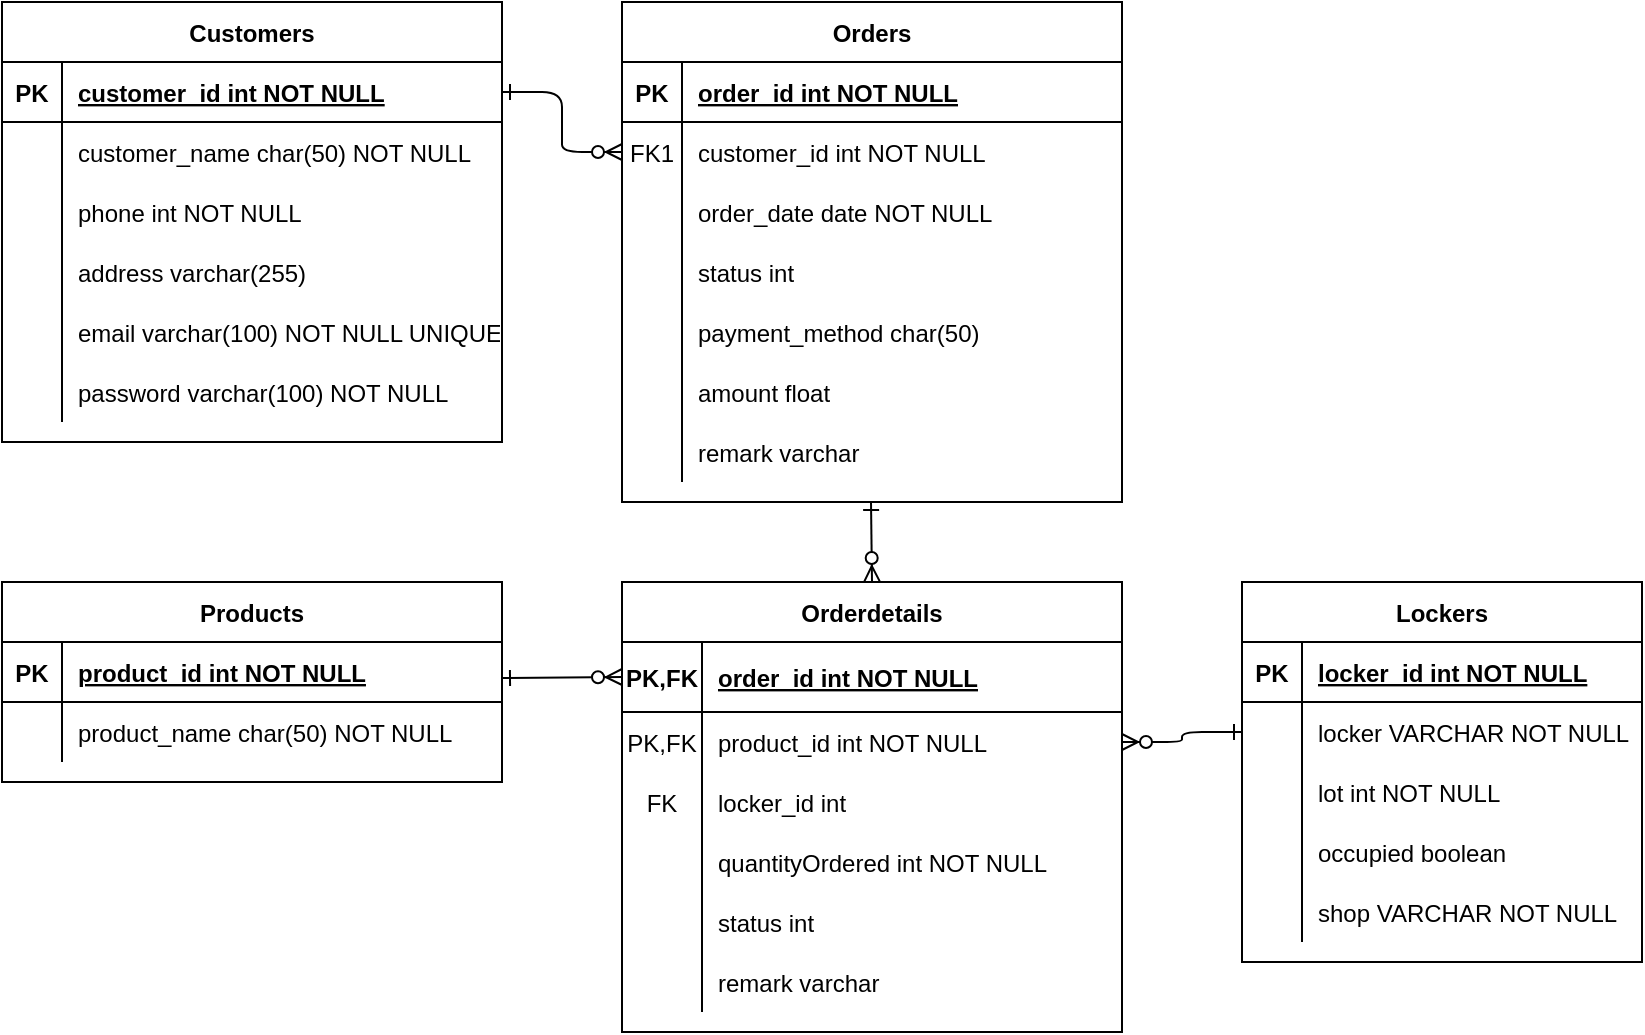 <mxfile version="13.7.3" type="device"><diagram id="grjkItqrMykEuJ32szFW" name="Page-2"><mxGraphModel dx="1326" dy="806" grid="1" gridSize="10" guides="1" tooltips="1" connect="1" arrows="1" fold="1" page="1" pageScale="1" pageWidth="850" pageHeight="1100" math="0" shadow="0"><root><mxCell id="0"/><mxCell id="1" parent="0"/><mxCell id="LS-kDcIeVGVTbDfE-FYb-1" value="" style="edgeStyle=entityRelationEdgeStyle;endArrow=ERzeroToMany;startArrow=ERone;endFill=1;startFill=0;" parent="1" source="LS-kDcIeVGVTbDfE-FYb-39" target="LS-kDcIeVGVTbDfE-FYb-7" edge="1"><mxGeometry width="100" height="100" relative="1" as="geometry"><mxPoint x="230" y="680" as="sourcePoint"/><mxPoint x="330" y="580" as="targetPoint"/></mxGeometry></mxCell><mxCell id="LS-kDcIeVGVTbDfE-FYb-2" value="" style="edgeStyle=orthogonalEdgeStyle;endArrow=ERzeroToMany;startArrow=ERone;endFill=1;startFill=0;exitX=0;exitY=0.5;exitDx=0;exitDy=0;entryX=1;entryY=0.5;entryDx=0;entryDy=0;" parent="1" source="LS-kDcIeVGVTbDfE-FYb-32" target="LS-kDcIeVGVTbDfE-FYb-58" edge="1"><mxGeometry width="100" height="100" relative="1" as="geometry"><mxPoint x="290" y="110" as="sourcePoint"/><mxPoint x="630" y="115" as="targetPoint"/></mxGeometry></mxCell><mxCell id="LS-kDcIeVGVTbDfE-FYb-3" value="Orders" style="shape=table;startSize=30;container=1;collapsible=1;childLayout=tableLayout;fixedRows=1;rowLines=0;fontStyle=1;align=center;resizeLast=1;" parent="1" vertex="1"><mxGeometry x="320" y="80" width="250" height="250" as="geometry"/></mxCell><mxCell id="LS-kDcIeVGVTbDfE-FYb-4" value="" style="shape=partialRectangle;collapsible=0;dropTarget=0;pointerEvents=0;fillColor=none;points=[[0,0.5],[1,0.5]];portConstraint=eastwest;top=0;left=0;right=0;bottom=1;" parent="LS-kDcIeVGVTbDfE-FYb-3" vertex="1"><mxGeometry y="30" width="250" height="30" as="geometry"/></mxCell><mxCell id="LS-kDcIeVGVTbDfE-FYb-5" value="PK" style="shape=partialRectangle;overflow=hidden;connectable=0;fillColor=none;top=0;left=0;bottom=0;right=0;fontStyle=1;" parent="LS-kDcIeVGVTbDfE-FYb-4" vertex="1"><mxGeometry width="30" height="30" as="geometry"><mxRectangle width="30" height="30" as="alternateBounds"/></mxGeometry></mxCell><mxCell id="LS-kDcIeVGVTbDfE-FYb-6" value="order_id int NOT NULL " style="shape=partialRectangle;overflow=hidden;connectable=0;fillColor=none;top=0;left=0;bottom=0;right=0;align=left;spacingLeft=6;fontStyle=5;" parent="LS-kDcIeVGVTbDfE-FYb-4" vertex="1"><mxGeometry x="30" width="220" height="30" as="geometry"><mxRectangle width="220" height="30" as="alternateBounds"/></mxGeometry></mxCell><mxCell id="LS-kDcIeVGVTbDfE-FYb-7" value="" style="shape=partialRectangle;collapsible=0;dropTarget=0;pointerEvents=0;fillColor=none;points=[[0,0.5],[1,0.5]];portConstraint=eastwest;top=0;left=0;right=0;bottom=0;" parent="LS-kDcIeVGVTbDfE-FYb-3" vertex="1"><mxGeometry y="60" width="250" height="30" as="geometry"/></mxCell><mxCell id="LS-kDcIeVGVTbDfE-FYb-8" value="FK1" style="shape=partialRectangle;overflow=hidden;connectable=0;fillColor=none;top=0;left=0;bottom=0;right=0;" parent="LS-kDcIeVGVTbDfE-FYb-7" vertex="1"><mxGeometry width="30" height="30" as="geometry"><mxRectangle width="30" height="30" as="alternateBounds"/></mxGeometry></mxCell><mxCell id="LS-kDcIeVGVTbDfE-FYb-9" value="customer_id int NOT NULL" style="shape=partialRectangle;overflow=hidden;connectable=0;fillColor=none;top=0;left=0;bottom=0;right=0;align=left;spacingLeft=6;" parent="LS-kDcIeVGVTbDfE-FYb-7" vertex="1"><mxGeometry x="30" width="220" height="30" as="geometry"><mxRectangle width="220" height="30" as="alternateBounds"/></mxGeometry></mxCell><mxCell id="LS-kDcIeVGVTbDfE-FYb-13" value="" style="shape=partialRectangle;collapsible=0;dropTarget=0;pointerEvents=0;fillColor=none;points=[[0,0.5],[1,0.5]];portConstraint=eastwest;top=0;left=0;right=0;bottom=0;" parent="LS-kDcIeVGVTbDfE-FYb-3" vertex="1"><mxGeometry y="90" width="250" height="30" as="geometry"/></mxCell><mxCell id="LS-kDcIeVGVTbDfE-FYb-14" value="" style="shape=partialRectangle;overflow=hidden;connectable=0;fillColor=none;top=0;left=0;bottom=0;right=0;" parent="LS-kDcIeVGVTbDfE-FYb-13" vertex="1"><mxGeometry width="30" height="30" as="geometry"><mxRectangle width="30" height="30" as="alternateBounds"/></mxGeometry></mxCell><mxCell id="LS-kDcIeVGVTbDfE-FYb-15" value="order_date date NOT NULL" style="shape=partialRectangle;overflow=hidden;connectable=0;fillColor=none;top=0;left=0;bottom=0;right=0;align=left;spacingLeft=6;" parent="LS-kDcIeVGVTbDfE-FYb-13" vertex="1"><mxGeometry x="30" width="220" height="30" as="geometry"><mxRectangle width="220" height="30" as="alternateBounds"/></mxGeometry></mxCell><mxCell id="LS-kDcIeVGVTbDfE-FYb-16" value="" style="shape=partialRectangle;collapsible=0;dropTarget=0;pointerEvents=0;fillColor=none;points=[[0,0.5],[1,0.5]];portConstraint=eastwest;top=0;left=0;right=0;bottom=0;" parent="LS-kDcIeVGVTbDfE-FYb-3" vertex="1"><mxGeometry y="120" width="250" height="30" as="geometry"/></mxCell><mxCell id="LS-kDcIeVGVTbDfE-FYb-17" value="" style="shape=partialRectangle;overflow=hidden;connectable=0;fillColor=none;top=0;left=0;bottom=0;right=0;" parent="LS-kDcIeVGVTbDfE-FYb-16" vertex="1"><mxGeometry width="30" height="30" as="geometry"><mxRectangle width="30" height="30" as="alternateBounds"/></mxGeometry></mxCell><mxCell id="LS-kDcIeVGVTbDfE-FYb-18" value="status int" style="shape=partialRectangle;overflow=hidden;connectable=0;fillColor=none;top=0;left=0;bottom=0;right=0;align=left;spacingLeft=6;" parent="LS-kDcIeVGVTbDfE-FYb-16" vertex="1"><mxGeometry x="30" width="220" height="30" as="geometry"><mxRectangle width="220" height="30" as="alternateBounds"/></mxGeometry></mxCell><mxCell id="LS-kDcIeVGVTbDfE-FYb-19" value="" style="shape=partialRectangle;collapsible=0;dropTarget=0;pointerEvents=0;fillColor=none;points=[[0,0.5],[1,0.5]];portConstraint=eastwest;top=0;left=0;right=0;bottom=0;" parent="LS-kDcIeVGVTbDfE-FYb-3" vertex="1"><mxGeometry y="150" width="250" height="30" as="geometry"/></mxCell><mxCell id="LS-kDcIeVGVTbDfE-FYb-20" value="" style="shape=partialRectangle;overflow=hidden;connectable=0;fillColor=none;top=0;left=0;bottom=0;right=0;" parent="LS-kDcIeVGVTbDfE-FYb-19" vertex="1"><mxGeometry width="30" height="30" as="geometry"><mxRectangle width="30" height="30" as="alternateBounds"/></mxGeometry></mxCell><mxCell id="LS-kDcIeVGVTbDfE-FYb-21" value="payment_method char(50)" style="shape=partialRectangle;overflow=hidden;connectable=0;fillColor=none;top=0;left=0;bottom=0;right=0;align=left;spacingLeft=6;" parent="LS-kDcIeVGVTbDfE-FYb-19" vertex="1"><mxGeometry x="30" width="220" height="30" as="geometry"><mxRectangle width="220" height="30" as="alternateBounds"/></mxGeometry></mxCell><mxCell id="LS-kDcIeVGVTbDfE-FYb-22" value="" style="shape=partialRectangle;collapsible=0;dropTarget=0;pointerEvents=0;fillColor=none;points=[[0,0.5],[1,0.5]];portConstraint=eastwest;top=0;left=0;right=0;bottom=0;" parent="LS-kDcIeVGVTbDfE-FYb-3" vertex="1"><mxGeometry y="180" width="250" height="30" as="geometry"/></mxCell><mxCell id="LS-kDcIeVGVTbDfE-FYb-23" value="" style="shape=partialRectangle;overflow=hidden;connectable=0;fillColor=none;top=0;left=0;bottom=0;right=0;" parent="LS-kDcIeVGVTbDfE-FYb-22" vertex="1"><mxGeometry width="30" height="30" as="geometry"><mxRectangle width="30" height="30" as="alternateBounds"/></mxGeometry></mxCell><mxCell id="LS-kDcIeVGVTbDfE-FYb-24" value="amount float" style="shape=partialRectangle;overflow=hidden;connectable=0;fillColor=none;top=0;left=0;bottom=0;right=0;align=left;spacingLeft=6;" parent="LS-kDcIeVGVTbDfE-FYb-22" vertex="1"><mxGeometry x="30" width="220" height="30" as="geometry"><mxRectangle width="220" height="30" as="alternateBounds"/></mxGeometry></mxCell><mxCell id="LS-kDcIeVGVTbDfE-FYb-25" value="" style="shape=partialRectangle;collapsible=0;dropTarget=0;pointerEvents=0;fillColor=none;points=[[0,0.5],[1,0.5]];portConstraint=eastwest;top=0;left=0;right=0;bottom=0;" parent="LS-kDcIeVGVTbDfE-FYb-3" vertex="1"><mxGeometry y="210" width="250" height="30" as="geometry"/></mxCell><mxCell id="LS-kDcIeVGVTbDfE-FYb-26" value="" style="shape=partialRectangle;overflow=hidden;connectable=0;fillColor=none;top=0;left=0;bottom=0;right=0;" parent="LS-kDcIeVGVTbDfE-FYb-25" vertex="1"><mxGeometry width="30" height="30" as="geometry"><mxRectangle width="30" height="30" as="alternateBounds"/></mxGeometry></mxCell><mxCell id="LS-kDcIeVGVTbDfE-FYb-27" value="remark varchar" style="shape=partialRectangle;overflow=hidden;connectable=0;fillColor=none;top=0;left=0;bottom=0;right=0;align=left;spacingLeft=6;" parent="LS-kDcIeVGVTbDfE-FYb-25" vertex="1"><mxGeometry x="30" width="220" height="30" as="geometry"><mxRectangle width="220" height="30" as="alternateBounds"/></mxGeometry></mxCell><mxCell id="LS-kDcIeVGVTbDfE-FYb-28" value="Lockers" style="shape=table;startSize=30;container=1;collapsible=1;childLayout=tableLayout;fixedRows=1;rowLines=0;fontStyle=1;align=center;resizeLast=1;" parent="1" vertex="1"><mxGeometry x="630" y="370" width="200" height="190" as="geometry"/></mxCell><mxCell id="LS-kDcIeVGVTbDfE-FYb-29" value="" style="shape=partialRectangle;collapsible=0;dropTarget=0;pointerEvents=0;fillColor=none;points=[[0,0.5],[1,0.5]];portConstraint=eastwest;top=0;left=0;right=0;bottom=1;" parent="LS-kDcIeVGVTbDfE-FYb-28" vertex="1"><mxGeometry y="30" width="200" height="30" as="geometry"/></mxCell><mxCell id="LS-kDcIeVGVTbDfE-FYb-30" value="PK" style="shape=partialRectangle;overflow=hidden;connectable=0;fillColor=none;top=0;left=0;bottom=0;right=0;fontStyle=1;" parent="LS-kDcIeVGVTbDfE-FYb-29" vertex="1"><mxGeometry width="30" height="30" as="geometry"><mxRectangle width="30" height="30" as="alternateBounds"/></mxGeometry></mxCell><mxCell id="LS-kDcIeVGVTbDfE-FYb-31" value="locker_id int NOT NULL " style="shape=partialRectangle;overflow=hidden;connectable=0;fillColor=none;top=0;left=0;bottom=0;right=0;align=left;spacingLeft=6;fontStyle=5;" parent="LS-kDcIeVGVTbDfE-FYb-29" vertex="1"><mxGeometry x="30" width="170" height="30" as="geometry"><mxRectangle width="170" height="30" as="alternateBounds"/></mxGeometry></mxCell><mxCell id="LS-kDcIeVGVTbDfE-FYb-32" value="" style="shape=partialRectangle;collapsible=0;dropTarget=0;pointerEvents=0;fillColor=none;points=[[0,0.5],[1,0.5]];portConstraint=eastwest;top=0;left=0;right=0;bottom=0;" parent="LS-kDcIeVGVTbDfE-FYb-28" vertex="1"><mxGeometry y="60" width="200" height="30" as="geometry"/></mxCell><mxCell id="LS-kDcIeVGVTbDfE-FYb-33" value="" style="shape=partialRectangle;overflow=hidden;connectable=0;fillColor=none;top=0;left=0;bottom=0;right=0;" parent="LS-kDcIeVGVTbDfE-FYb-32" vertex="1"><mxGeometry width="30" height="30" as="geometry"><mxRectangle width="30" height="30" as="alternateBounds"/></mxGeometry></mxCell><mxCell id="LS-kDcIeVGVTbDfE-FYb-34" value="locker VARCHAR NOT NULL" style="shape=partialRectangle;overflow=hidden;connectable=0;fillColor=none;top=0;left=0;bottom=0;right=0;align=left;spacingLeft=6;" parent="LS-kDcIeVGVTbDfE-FYb-32" vertex="1"><mxGeometry x="30" width="170" height="30" as="geometry"><mxRectangle width="170" height="30" as="alternateBounds"/></mxGeometry></mxCell><mxCell id="MwimiE2lB3HSXXo6XYTn-4" value="" style="shape=partialRectangle;collapsible=0;dropTarget=0;pointerEvents=0;fillColor=none;points=[[0,0.5],[1,0.5]];portConstraint=eastwest;top=0;left=0;right=0;bottom=0;" parent="LS-kDcIeVGVTbDfE-FYb-28" vertex="1"><mxGeometry y="90" width="200" height="30" as="geometry"/></mxCell><mxCell id="MwimiE2lB3HSXXo6XYTn-5" value="" style="shape=partialRectangle;overflow=hidden;connectable=0;fillColor=none;top=0;left=0;bottom=0;right=0;" parent="MwimiE2lB3HSXXo6XYTn-4" vertex="1"><mxGeometry width="30" height="30" as="geometry"><mxRectangle width="30" height="30" as="alternateBounds"/></mxGeometry></mxCell><mxCell id="MwimiE2lB3HSXXo6XYTn-6" value="lot int NOT NULL" style="shape=partialRectangle;overflow=hidden;connectable=0;fillColor=none;top=0;left=0;bottom=0;right=0;align=left;spacingLeft=6;" parent="MwimiE2lB3HSXXo6XYTn-4" vertex="1"><mxGeometry x="30" width="170" height="30" as="geometry"><mxRectangle width="170" height="30" as="alternateBounds"/></mxGeometry></mxCell><mxCell id="LS-kDcIeVGVTbDfE-FYb-35" value="" style="shape=partialRectangle;collapsible=0;dropTarget=0;pointerEvents=0;fillColor=none;points=[[0,0.5],[1,0.5]];portConstraint=eastwest;top=0;left=0;right=0;bottom=0;" parent="LS-kDcIeVGVTbDfE-FYb-28" vertex="1"><mxGeometry y="120" width="200" height="30" as="geometry"/></mxCell><mxCell id="LS-kDcIeVGVTbDfE-FYb-36" value="" style="shape=partialRectangle;overflow=hidden;connectable=0;fillColor=none;top=0;left=0;bottom=0;right=0;" parent="LS-kDcIeVGVTbDfE-FYb-35" vertex="1"><mxGeometry width="30" height="30" as="geometry"><mxRectangle width="30" height="30" as="alternateBounds"/></mxGeometry></mxCell><mxCell id="LS-kDcIeVGVTbDfE-FYb-37" value="occupied boolean" style="shape=partialRectangle;overflow=hidden;connectable=0;fillColor=none;top=0;left=0;bottom=0;right=0;align=left;spacingLeft=6;" parent="LS-kDcIeVGVTbDfE-FYb-35" vertex="1"><mxGeometry x="30" width="170" height="30" as="geometry"><mxRectangle width="170" height="30" as="alternateBounds"/></mxGeometry></mxCell><mxCell id="e6Lt8sVn6XmktYVXnQuO-1" value="" style="shape=partialRectangle;collapsible=0;dropTarget=0;pointerEvents=0;fillColor=none;points=[[0,0.5],[1,0.5]];portConstraint=eastwest;top=0;left=0;right=0;bottom=0;" parent="LS-kDcIeVGVTbDfE-FYb-28" vertex="1"><mxGeometry y="150" width="200" height="30" as="geometry"/></mxCell><mxCell id="e6Lt8sVn6XmktYVXnQuO-2" value="" style="shape=partialRectangle;overflow=hidden;connectable=0;fillColor=none;top=0;left=0;bottom=0;right=0;" parent="e6Lt8sVn6XmktYVXnQuO-1" vertex="1"><mxGeometry width="30" height="30" as="geometry"><mxRectangle width="30" height="30" as="alternateBounds"/></mxGeometry></mxCell><mxCell id="e6Lt8sVn6XmktYVXnQuO-3" value="shop VARCHAR NOT NULL" style="shape=partialRectangle;overflow=hidden;connectable=0;fillColor=none;top=0;left=0;bottom=0;right=0;align=left;spacingLeft=6;" parent="e6Lt8sVn6XmktYVXnQuO-1" vertex="1"><mxGeometry x="30" width="170" height="30" as="geometry"><mxRectangle width="170" height="30" as="alternateBounds"/></mxGeometry></mxCell><mxCell id="LS-kDcIeVGVTbDfE-FYb-38" value="Customers" style="shape=table;startSize=30;container=1;collapsible=1;childLayout=tableLayout;fixedRows=1;rowLines=0;fontStyle=1;align=center;resizeLast=1;" parent="1" vertex="1"><mxGeometry x="10" y="80" width="250" height="220" as="geometry"/></mxCell><mxCell id="LS-kDcIeVGVTbDfE-FYb-39" value="" style="shape=partialRectangle;collapsible=0;dropTarget=0;pointerEvents=0;fillColor=none;points=[[0,0.5],[1,0.5]];portConstraint=eastwest;top=0;left=0;right=0;bottom=1;" parent="LS-kDcIeVGVTbDfE-FYb-38" vertex="1"><mxGeometry y="30" width="250" height="30" as="geometry"/></mxCell><mxCell id="LS-kDcIeVGVTbDfE-FYb-40" value="PK" style="shape=partialRectangle;overflow=hidden;connectable=0;fillColor=none;top=0;left=0;bottom=0;right=0;fontStyle=1;" parent="LS-kDcIeVGVTbDfE-FYb-39" vertex="1"><mxGeometry width="30" height="30" as="geometry"><mxRectangle width="30" height="30" as="alternateBounds"/></mxGeometry></mxCell><mxCell id="LS-kDcIeVGVTbDfE-FYb-41" value="customer_id int NOT NULL " style="shape=partialRectangle;overflow=hidden;connectable=0;fillColor=none;top=0;left=0;bottom=0;right=0;align=left;spacingLeft=6;fontStyle=5;" parent="LS-kDcIeVGVTbDfE-FYb-39" vertex="1"><mxGeometry x="30" width="220" height="30" as="geometry"><mxRectangle width="220" height="30" as="alternateBounds"/></mxGeometry></mxCell><mxCell id="LS-kDcIeVGVTbDfE-FYb-42" value="" style="shape=partialRectangle;collapsible=0;dropTarget=0;pointerEvents=0;fillColor=none;points=[[0,0.5],[1,0.5]];portConstraint=eastwest;top=0;left=0;right=0;bottom=0;" parent="LS-kDcIeVGVTbDfE-FYb-38" vertex="1"><mxGeometry y="60" width="250" height="30" as="geometry"/></mxCell><mxCell id="LS-kDcIeVGVTbDfE-FYb-43" value="" style="shape=partialRectangle;overflow=hidden;connectable=0;fillColor=none;top=0;left=0;bottom=0;right=0;" parent="LS-kDcIeVGVTbDfE-FYb-42" vertex="1"><mxGeometry width="30" height="30" as="geometry"><mxRectangle width="30" height="30" as="alternateBounds"/></mxGeometry></mxCell><mxCell id="LS-kDcIeVGVTbDfE-FYb-44" value="customer_name char(50) NOT NULL" style="shape=partialRectangle;overflow=hidden;connectable=0;fillColor=none;top=0;left=0;bottom=0;right=0;align=left;spacingLeft=6;" parent="LS-kDcIeVGVTbDfE-FYb-42" vertex="1"><mxGeometry x="30" width="220" height="30" as="geometry"><mxRectangle width="220" height="30" as="alternateBounds"/></mxGeometry></mxCell><mxCell id="LS-kDcIeVGVTbDfE-FYb-45" value="" style="shape=partialRectangle;collapsible=0;dropTarget=0;pointerEvents=0;fillColor=none;points=[[0,0.5],[1,0.5]];portConstraint=eastwest;top=0;left=0;right=0;bottom=0;" parent="LS-kDcIeVGVTbDfE-FYb-38" vertex="1"><mxGeometry y="90" width="250" height="30" as="geometry"/></mxCell><mxCell id="LS-kDcIeVGVTbDfE-FYb-46" value="" style="shape=partialRectangle;overflow=hidden;connectable=0;fillColor=none;top=0;left=0;bottom=0;right=0;" parent="LS-kDcIeVGVTbDfE-FYb-45" vertex="1"><mxGeometry width="30" height="30" as="geometry"><mxRectangle width="30" height="30" as="alternateBounds"/></mxGeometry></mxCell><mxCell id="LS-kDcIeVGVTbDfE-FYb-47" value="phone int NOT NULL" style="shape=partialRectangle;overflow=hidden;connectable=0;fillColor=none;top=0;left=0;bottom=0;right=0;align=left;spacingLeft=6;" parent="LS-kDcIeVGVTbDfE-FYb-45" vertex="1"><mxGeometry x="30" width="220" height="30" as="geometry"><mxRectangle width="220" height="30" as="alternateBounds"/></mxGeometry></mxCell><mxCell id="0bMtUnEliJhPt9vWgOLr-1" value="" style="shape=partialRectangle;collapsible=0;dropTarget=0;pointerEvents=0;fillColor=none;points=[[0,0.5],[1,0.5]];portConstraint=eastwest;top=0;left=0;right=0;bottom=0;" parent="LS-kDcIeVGVTbDfE-FYb-38" vertex="1"><mxGeometry y="120" width="250" height="30" as="geometry"/></mxCell><mxCell id="0bMtUnEliJhPt9vWgOLr-2" value="" style="shape=partialRectangle;overflow=hidden;connectable=0;fillColor=none;top=0;left=0;bottom=0;right=0;" parent="0bMtUnEliJhPt9vWgOLr-1" vertex="1"><mxGeometry width="30" height="30" as="geometry"><mxRectangle width="30" height="30" as="alternateBounds"/></mxGeometry></mxCell><mxCell id="0bMtUnEliJhPt9vWgOLr-3" value="address varchar(255)" style="shape=partialRectangle;overflow=hidden;connectable=0;fillColor=none;top=0;left=0;bottom=0;right=0;align=left;spacingLeft=6;" parent="0bMtUnEliJhPt9vWgOLr-1" vertex="1"><mxGeometry x="30" width="220" height="30" as="geometry"><mxRectangle width="220" height="30" as="alternateBounds"/></mxGeometry></mxCell><mxCell id="LS-kDcIeVGVTbDfE-FYb-48" value="" style="shape=partialRectangle;collapsible=0;dropTarget=0;pointerEvents=0;fillColor=none;points=[[0,0.5],[1,0.5]];portConstraint=eastwest;top=0;left=0;right=0;bottom=0;" parent="LS-kDcIeVGVTbDfE-FYb-38" vertex="1"><mxGeometry y="150" width="250" height="30" as="geometry"/></mxCell><mxCell id="LS-kDcIeVGVTbDfE-FYb-49" value="" style="shape=partialRectangle;overflow=hidden;connectable=0;fillColor=none;top=0;left=0;bottom=0;right=0;" parent="LS-kDcIeVGVTbDfE-FYb-48" vertex="1"><mxGeometry width="30" height="30" as="geometry"><mxRectangle width="30" height="30" as="alternateBounds"/></mxGeometry></mxCell><mxCell id="LS-kDcIeVGVTbDfE-FYb-50" value="email varchar(100) NOT NULL UNIQUE" style="shape=partialRectangle;overflow=hidden;connectable=0;fillColor=none;top=0;left=0;bottom=0;right=0;align=left;spacingLeft=6;" parent="LS-kDcIeVGVTbDfE-FYb-48" vertex="1"><mxGeometry x="30" width="220" height="30" as="geometry"><mxRectangle width="220" height="30" as="alternateBounds"/></mxGeometry></mxCell><mxCell id="LS-kDcIeVGVTbDfE-FYb-51" value="" style="shape=partialRectangle;collapsible=0;dropTarget=0;pointerEvents=0;fillColor=none;points=[[0,0.5],[1,0.5]];portConstraint=eastwest;top=0;left=0;right=0;bottom=0;" parent="LS-kDcIeVGVTbDfE-FYb-38" vertex="1"><mxGeometry y="180" width="250" height="30" as="geometry"/></mxCell><mxCell id="LS-kDcIeVGVTbDfE-FYb-52" value="" style="shape=partialRectangle;overflow=hidden;connectable=0;fillColor=none;top=0;left=0;bottom=0;right=0;" parent="LS-kDcIeVGVTbDfE-FYb-51" vertex="1"><mxGeometry width="30" height="30" as="geometry"><mxRectangle width="30" height="30" as="alternateBounds"/></mxGeometry></mxCell><mxCell id="LS-kDcIeVGVTbDfE-FYb-53" value="password varchar(100) NOT NULL" style="shape=partialRectangle;overflow=hidden;connectable=0;fillColor=none;top=0;left=0;bottom=0;right=0;align=left;spacingLeft=6;" parent="LS-kDcIeVGVTbDfE-FYb-51" vertex="1"><mxGeometry x="30" width="220" height="30" as="geometry"><mxRectangle width="220" height="30" as="alternateBounds"/></mxGeometry></mxCell><mxCell id="LS-kDcIeVGVTbDfE-FYb-54" value="Orderdetails" style="shape=table;startSize=30;container=1;collapsible=1;childLayout=tableLayout;fixedRows=1;rowLines=0;fontStyle=1;align=center;resizeLast=1;" parent="1" vertex="1"><mxGeometry x="320" y="370" width="250" height="225" as="geometry"/></mxCell><mxCell id="LS-kDcIeVGVTbDfE-FYb-55" value="" style="shape=partialRectangle;collapsible=0;dropTarget=0;pointerEvents=0;fillColor=none;points=[[0,0.5],[1,0.5]];portConstraint=eastwest;top=0;left=0;right=0;bottom=1;" parent="LS-kDcIeVGVTbDfE-FYb-54" vertex="1"><mxGeometry y="30" width="250" height="35" as="geometry"/></mxCell><mxCell id="LS-kDcIeVGVTbDfE-FYb-56" value="PK,FK" style="shape=partialRectangle;overflow=hidden;connectable=0;fillColor=none;top=0;left=0;bottom=0;right=0;fontStyle=1;" parent="LS-kDcIeVGVTbDfE-FYb-55" vertex="1"><mxGeometry width="40" height="35" as="geometry"><mxRectangle width="40" height="35" as="alternateBounds"/></mxGeometry></mxCell><mxCell id="LS-kDcIeVGVTbDfE-FYb-57" value="order_id int NOT NULL " style="shape=partialRectangle;overflow=hidden;connectable=0;fillColor=none;top=0;left=0;bottom=0;right=0;align=left;spacingLeft=6;fontStyle=5;" parent="LS-kDcIeVGVTbDfE-FYb-55" vertex="1"><mxGeometry x="40" width="210" height="35" as="geometry"><mxRectangle width="210" height="35" as="alternateBounds"/></mxGeometry></mxCell><mxCell id="LS-kDcIeVGVTbDfE-FYb-58" value="" style="shape=partialRectangle;collapsible=0;dropTarget=0;pointerEvents=0;fillColor=none;points=[[0,0.5],[1,0.5]];portConstraint=eastwest;top=0;left=0;right=0;bottom=0;" parent="LS-kDcIeVGVTbDfE-FYb-54" vertex="1"><mxGeometry y="65" width="250" height="30" as="geometry"/></mxCell><mxCell id="LS-kDcIeVGVTbDfE-FYb-59" value="PK,FK" style="shape=partialRectangle;overflow=hidden;connectable=0;fillColor=none;top=0;left=0;bottom=0;right=0;" parent="LS-kDcIeVGVTbDfE-FYb-58" vertex="1"><mxGeometry width="40" height="30" as="geometry"><mxRectangle width="40" height="30" as="alternateBounds"/></mxGeometry></mxCell><mxCell id="LS-kDcIeVGVTbDfE-FYb-60" value="product_id int NOT NULL" style="shape=partialRectangle;overflow=hidden;connectable=0;fillColor=none;top=0;left=0;bottom=0;right=0;align=left;spacingLeft=6;strokeColor=#000000;" parent="LS-kDcIeVGVTbDfE-FYb-58" vertex="1"><mxGeometry x="40" width="210" height="30" as="geometry"><mxRectangle width="210" height="30" as="alternateBounds"/></mxGeometry></mxCell><mxCell id="LS-kDcIeVGVTbDfE-FYb-61" value="" style="shape=partialRectangle;collapsible=0;dropTarget=0;pointerEvents=0;fillColor=none;points=[[0,0.5],[1,0.5]];portConstraint=eastwest;top=0;left=0;right=0;bottom=0;" parent="LS-kDcIeVGVTbDfE-FYb-54" vertex="1"><mxGeometry y="95" width="250" height="30" as="geometry"/></mxCell><mxCell id="LS-kDcIeVGVTbDfE-FYb-62" value="FK" style="shape=partialRectangle;overflow=hidden;connectable=0;fillColor=none;top=0;left=0;bottom=0;right=0;" parent="LS-kDcIeVGVTbDfE-FYb-61" vertex="1"><mxGeometry width="40" height="30" as="geometry"><mxRectangle width="40" height="30" as="alternateBounds"/></mxGeometry></mxCell><mxCell id="LS-kDcIeVGVTbDfE-FYb-63" value="locker_id int " style="shape=partialRectangle;overflow=hidden;connectable=0;fillColor=none;top=0;left=0;bottom=0;right=0;align=left;spacingLeft=6;" parent="LS-kDcIeVGVTbDfE-FYb-61" vertex="1"><mxGeometry x="40" width="210" height="30" as="geometry"><mxRectangle width="210" height="30" as="alternateBounds"/></mxGeometry></mxCell><mxCell id="LS-kDcIeVGVTbDfE-FYb-64" value="" style="shape=partialRectangle;collapsible=0;dropTarget=0;pointerEvents=0;fillColor=none;points=[[0,0.5],[1,0.5]];portConstraint=eastwest;top=0;left=0;right=0;bottom=0;" parent="LS-kDcIeVGVTbDfE-FYb-54" vertex="1"><mxGeometry y="125" width="250" height="30" as="geometry"/></mxCell><mxCell id="LS-kDcIeVGVTbDfE-FYb-65" value="" style="shape=partialRectangle;overflow=hidden;connectable=0;fillColor=none;top=0;left=0;bottom=0;right=0;" parent="LS-kDcIeVGVTbDfE-FYb-64" vertex="1"><mxGeometry width="40" height="30" as="geometry"><mxRectangle width="40" height="30" as="alternateBounds"/></mxGeometry></mxCell><mxCell id="LS-kDcIeVGVTbDfE-FYb-66" value="quantityOrdered int NOT NULL" style="shape=partialRectangle;overflow=hidden;connectable=0;fillColor=none;top=0;left=0;bottom=0;right=0;align=left;spacingLeft=6;" parent="LS-kDcIeVGVTbDfE-FYb-64" vertex="1"><mxGeometry x="40" width="210" height="30" as="geometry"><mxRectangle width="210" height="30" as="alternateBounds"/></mxGeometry></mxCell><mxCell id="LS-kDcIeVGVTbDfE-FYb-67" value="" style="shape=partialRectangle;collapsible=0;dropTarget=0;pointerEvents=0;fillColor=none;points=[[0,0.5],[1,0.5]];portConstraint=eastwest;top=0;left=0;right=0;bottom=0;" parent="LS-kDcIeVGVTbDfE-FYb-54" vertex="1"><mxGeometry y="155" width="250" height="30" as="geometry"/></mxCell><mxCell id="LS-kDcIeVGVTbDfE-FYb-68" value="" style="shape=partialRectangle;overflow=hidden;connectable=0;fillColor=none;top=0;left=0;bottom=0;right=0;" parent="LS-kDcIeVGVTbDfE-FYb-67" vertex="1"><mxGeometry width="40" height="30" as="geometry"><mxRectangle width="40" height="30" as="alternateBounds"/></mxGeometry></mxCell><mxCell id="LS-kDcIeVGVTbDfE-FYb-69" value="status int" style="shape=partialRectangle;overflow=hidden;connectable=0;fillColor=none;top=0;left=0;bottom=0;right=0;align=left;spacingLeft=6;" parent="LS-kDcIeVGVTbDfE-FYb-67" vertex="1"><mxGeometry x="40" width="210" height="30" as="geometry"><mxRectangle width="210" height="30" as="alternateBounds"/></mxGeometry></mxCell><mxCell id="LS-kDcIeVGVTbDfE-FYb-70" value="" style="shape=partialRectangle;collapsible=0;dropTarget=0;pointerEvents=0;fillColor=none;points=[[0,0.5],[1,0.5]];portConstraint=eastwest;top=0;left=0;right=0;bottom=0;" parent="LS-kDcIeVGVTbDfE-FYb-54" vertex="1"><mxGeometry y="185" width="250" height="30" as="geometry"/></mxCell><mxCell id="LS-kDcIeVGVTbDfE-FYb-71" value="" style="shape=partialRectangle;overflow=hidden;connectable=0;fillColor=none;top=0;left=0;bottom=0;right=0;" parent="LS-kDcIeVGVTbDfE-FYb-70" vertex="1"><mxGeometry width="40" height="30" as="geometry"><mxRectangle width="40" height="30" as="alternateBounds"/></mxGeometry></mxCell><mxCell id="LS-kDcIeVGVTbDfE-FYb-72" value="remark varchar" style="shape=partialRectangle;overflow=hidden;connectable=0;fillColor=none;top=0;left=0;bottom=0;right=0;align=left;spacingLeft=6;" parent="LS-kDcIeVGVTbDfE-FYb-70" vertex="1"><mxGeometry x="40" width="210" height="30" as="geometry"><mxRectangle width="210" height="30" as="alternateBounds"/></mxGeometry></mxCell><mxCell id="LS-kDcIeVGVTbDfE-FYb-73" value="Products" style="shape=table;startSize=30;container=1;collapsible=1;childLayout=tableLayout;fixedRows=1;rowLines=0;fontStyle=1;align=center;resizeLast=1;" parent="1" vertex="1"><mxGeometry x="10" y="370" width="250" height="100" as="geometry"/></mxCell><mxCell id="LS-kDcIeVGVTbDfE-FYb-74" value="" style="shape=partialRectangle;collapsible=0;dropTarget=0;pointerEvents=0;fillColor=none;points=[[0,0.5],[1,0.5]];portConstraint=eastwest;top=0;left=0;right=0;bottom=1;" parent="LS-kDcIeVGVTbDfE-FYb-73" vertex="1"><mxGeometry y="30" width="250" height="30" as="geometry"/></mxCell><mxCell id="LS-kDcIeVGVTbDfE-FYb-75" value="PK" style="shape=partialRectangle;overflow=hidden;connectable=0;fillColor=none;top=0;left=0;bottom=0;right=0;fontStyle=1;" parent="LS-kDcIeVGVTbDfE-FYb-74" vertex="1"><mxGeometry width="30" height="30" as="geometry"><mxRectangle width="30" height="30" as="alternateBounds"/></mxGeometry></mxCell><mxCell id="LS-kDcIeVGVTbDfE-FYb-76" value="product_id int NOT NULL" style="shape=partialRectangle;overflow=hidden;connectable=0;fillColor=none;top=0;left=0;bottom=0;right=0;align=left;spacingLeft=6;fontStyle=5;" parent="LS-kDcIeVGVTbDfE-FYb-74" vertex="1"><mxGeometry x="30" width="220" height="30" as="geometry"><mxRectangle width="220" height="30" as="alternateBounds"/></mxGeometry></mxCell><mxCell id="LS-kDcIeVGVTbDfE-FYb-77" value="" style="shape=partialRectangle;collapsible=0;dropTarget=0;pointerEvents=0;fillColor=none;points=[[0,0.5],[1,0.5]];portConstraint=eastwest;top=0;left=0;right=0;bottom=0;" parent="LS-kDcIeVGVTbDfE-FYb-73" vertex="1"><mxGeometry y="60" width="250" height="30" as="geometry"/></mxCell><mxCell id="LS-kDcIeVGVTbDfE-FYb-78" value="" style="shape=partialRectangle;overflow=hidden;connectable=0;fillColor=none;top=0;left=0;bottom=0;right=0;" parent="LS-kDcIeVGVTbDfE-FYb-77" vertex="1"><mxGeometry width="30" height="30" as="geometry"><mxRectangle width="30" height="30" as="alternateBounds"/></mxGeometry></mxCell><mxCell id="LS-kDcIeVGVTbDfE-FYb-79" value="product_name char(50) NOT NULL" style="shape=partialRectangle;overflow=hidden;connectable=0;fillColor=none;top=0;left=0;bottom=0;right=0;align=left;spacingLeft=6;" parent="LS-kDcIeVGVTbDfE-FYb-77" vertex="1"><mxGeometry x="30" width="220" height="30" as="geometry"><mxRectangle width="220" height="30" as="alternateBounds"/></mxGeometry></mxCell><mxCell id="LS-kDcIeVGVTbDfE-FYb-89" value="" style="endArrow=ERzeroToMany;startArrow=ERone;endFill=1;startFill=0;exitX=0.5;exitY=1;exitDx=0;exitDy=0;" parent="1" edge="1"><mxGeometry width="100" height="100" relative="1" as="geometry"><mxPoint x="444.5" y="330" as="sourcePoint"/><mxPoint x="445" y="370" as="targetPoint"/></mxGeometry></mxCell><mxCell id="LS-kDcIeVGVTbDfE-FYb-90" value="" style="endArrow=ERzeroToMany;startArrow=ERone;endFill=1;startFill=0;entryX=0;entryY=0.5;entryDx=0;entryDy=0;" parent="1" target="LS-kDcIeVGVTbDfE-FYb-55" edge="1"><mxGeometry width="100" height="100" relative="1" as="geometry"><mxPoint x="260" y="418" as="sourcePoint"/><mxPoint x="260" y="437.5" as="targetPoint"/></mxGeometry></mxCell></root></mxGraphModel></diagram></mxfile>